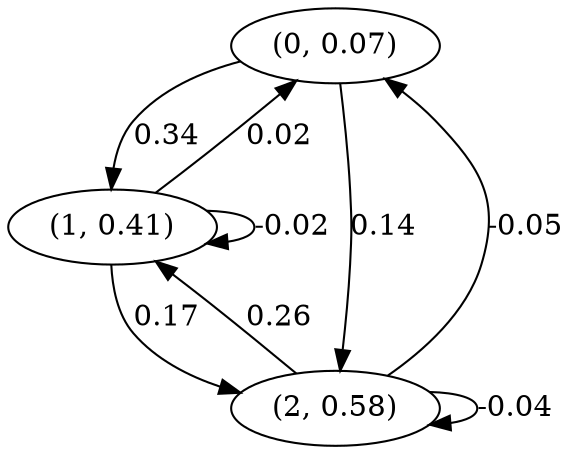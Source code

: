 digraph {
    0 [ label = "(0, 0.07)" ]
    1 [ label = "(1, 0.41)" ]
    2 [ label = "(2, 0.58)" ]
    1 -> 1 [ label = "-0.02" ]
    2 -> 2 [ label = "-0.04" ]
    1 -> 0 [ label = "0.02" ]
    2 -> 0 [ label = "-0.05" ]
    0 -> 1 [ label = "0.34" ]
    2 -> 1 [ label = "0.26" ]
    0 -> 2 [ label = "0.14" ]
    1 -> 2 [ label = "0.17" ]
}


